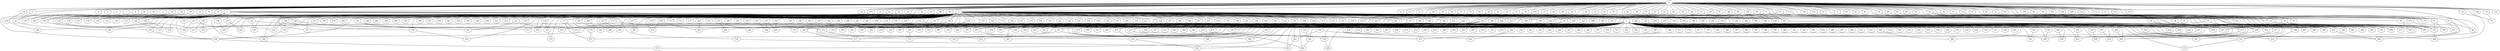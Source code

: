 
graph graphname {
    0 -- 1
0 -- 2
0 -- 3
0 -- 4
0 -- 5
0 -- 6
0 -- 7
0 -- 8
0 -- 9
0 -- 10
0 -- 11
0 -- 12
0 -- 13
0 -- 14
0 -- 15
0 -- 16
0 -- 17
0 -- 18
0 -- 19
0 -- 20
0 -- 21
0 -- 22
0 -- 23
0 -- 24
0 -- 25
0 -- 26
0 -- 27
0 -- 28
0 -- 29
0 -- 30
0 -- 31
0 -- 32
0 -- 33
0 -- 34
0 -- 35
0 -- 36
0 -- 37
0 -- 38
0 -- 39
0 -- 40
0 -- 41
0 -- 42
0 -- 43
0 -- 44
0 -- 45
0 -- 46
0 -- 47
0 -- 48
0 -- 49
0 -- 50
0 -- 51
0 -- 52
0 -- 53
0 -- 54
0 -- 55
0 -- 56
0 -- 57
0 -- 58
0 -- 59
0 -- 60
0 -- 61
0 -- 62
0 -- 63
0 -- 64
0 -- 65
0 -- 66
0 -- 67
0 -- 68
0 -- 69
0 -- 70
0 -- 71
0 -- 72
0 -- 73
0 -- 74
0 -- 75
0 -- 76
0 -- 77
0 -- 78
0 -- 79
0 -- 80
0 -- 81
0 -- 82
0 -- 83
0 -- 84
0 -- 85
0 -- 86
0 -- 87
0 -- 88
0 -- 89
0 -- 90
0 -- 91
0 -- 92
0 -- 93
0 -- 94
0 -- 95
0 -- 96
0 -- 97
0 -- 98
0 -- 99
0 -- 100
0 -- 101
0 -- 102
0 -- 103
0 -- 104
0 -- 105
0 -- 106
0 -- 107
0 -- 108
0 -- 109
0 -- 110
0 -- 111
0 -- 112
0 -- 113
0 -- 114
0 -- 115
0 -- 116
0 -- 117
0 -- 118
0 -- 119
0 -- 120
0 -- 121
0 -- 122
1 -- 128
1 -- 130
1 -- 131
1 -- 132
1 -- 133
1 -- 134
1 -- 129
1 -- 136
1 -- 137
1 -- 138
1 -- 139
1 -- 140
1 -- 141
1 -- 142
1 -- 143
1 -- 135
1 -- 123
1 -- 124
1 -- 125
1 -- 126
1 -- 127
1 -- 245
2 -- 144
2 -- 145
2 -- 146
2 -- 147
2 -- 148
2 -- 149
2 -- 150
2 -- 151
2 -- 152
2 -- 153
2 -- 154
2 -- 155
2 -- 156
2 -- 157
2 -- 158
2 -- 159
2 -- 160
2 -- 161
2 -- 162
2 -- 163
2 -- 164
2 -- 165
2 -- 166
2 -- 167
2 -- 168
2 -- 169
2 -- 170
2 -- 171
2 -- 172
2 -- 173
2 -- 174
2 -- 175
2 -- 176
2 -- 177
2 -- 178
2 -- 179
2 -- 180
2 -- 181
2 -- 182
2 -- 183
2 -- 184
2 -- 185
2 -- 186
2 -- 187
2 -- 188
2 -- 189
2 -- 190
2 -- 191
2 -- 192
2 -- 193
2 -- 194
2 -- 195
2 -- 196
2 -- 197
2 -- 198
2 -- 199
2 -- 200
2 -- 201
2 -- 202
2 -- 203
2 -- 204
2 -- 205
2 -- 206
2 -- 207
2 -- 208
2 -- 209
2 -- 210
2 -- 211
2 -- 212
2 -- 213
2 -- 214
2 -- 215
2 -- 216
2 -- 217
2 -- 218
2 -- 219
2 -- 220
2 -- 221
2 -- 222
2 -- 223
2 -- 224
2 -- 225
2 -- 226
2 -- 227
2 -- 228
2 -- 229
2 -- 230
2 -- 231
2 -- 232
2 -- 233
2 -- 234
2 -- 235
2 -- 236
2 -- 237
2 -- 238
2 -- 239
2 -- 240
2 -- 241
2 -- 242
2 -- 243
2 -- 244
2 -- 245
2 -- 246
2 -- 247
2 -- 248
2 -- 249
2 -- 250
2 -- 251
2 -- 252
2 -- 253
2 -- 254
2 -- 255
2 -- 256
2 -- 257
2 -- 258
2 -- 259
2 -- 260
2 -- 261
2 -- 262
2 -- 263
2 -- 264
2 -- 265
2 -- 266
2 -- 267
2 -- 268
2 -- 269
2 -- 270
2 -- 271
2 -- 272
2 -- 273
2 -- 274
2 -- 275
2 -- 276
2 -- 277
2 -- 278
2 -- 279
2 -- 280
2 -- 281
2 -- 282
2 -- 283
2 -- 284
2 -- 285
2 -- 286
2 -- 287
2 -- 288
2 -- 289
2 -- 290
2 -- 291
2 -- 292
2 -- 293
2 -- 294
2 -- 295
2 -- 296
2 -- 297
2 -- 298
2 -- 299
2 -- 300
2 -- 301
2 -- 302
2 -- 303
2 -- 304
2 -- 305
2 -- 306
2 -- 307
2 -- 308
2 -- 309
2 -- 310
2 -- 311
2 -- 312
2 -- 313
2 -- 314
3 -- 315
3 -- 316
3 -- 317
3 -- 318
3 -- 319
3 -- 320
3 -- 321
3 -- 322
3 -- 323
3 -- 324
3 -- 325
3 -- 326
3 -- 327
3 -- 328
3 -- 329
3 -- 330
3 -- 331
3 -- 332
3 -- 333
3 -- 334
3 -- 335
3 -- 336
3 -- 337
3 -- 338
3 -- 339
3 -- 340
3 -- 341
3 -- 342
3 -- 343
3 -- 344
3 -- 345
3 -- 346
3 -- 347
3 -- 348
3 -- 349
3 -- 350
3 -- 351
3 -- 352
3 -- 353
3 -- 354
3 -- 355
3 -- 356
3 -- 357
3 -- 358
3 -- 359
3 -- 360
3 -- 361
3 -- 362
3 -- 363
3 -- 364
3 -- 365
3 -- 366
3 -- 367
3 -- 368
3 -- 369
3 -- 370
3 -- 371
3 -- 372
3 -- 373
3 -- 374
3 -- 375
3 -- 376
3 -- 377
3 -- 378
3 -- 379
3 -- 380
3 -- 381
3 -- 382
3 -- 383
3 -- 384
3 -- 385
3 -- 386
3 -- 387
3 -- 388
3 -- 389
3 -- 390
3 -- 391
3 -- 392
3 -- 393
3 -- 394
3 -- 395
3 -- 396
3 -- 397
3 -- 398
3 -- 399
3 -- 400
3 -- 401
3 -- 402
3 -- 403
3 -- 404
3 -- 405
3 -- 406
3 -- 407
3 -- 408
3 -- 409
3 -- 410
3 -- 411
3 -- 412
3 -- 413
3 -- 414
3 -- 415
3 -- 416
3 -- 417
3 -- 418
3 -- 419
3 -- 420
3 -- 421
3 -- 422
3 -- 423
3 -- 424
3 -- 425
3 -- 426
3 -- 427
3 -- 428
3 -- 429
3 -- 430
3 -- 431
3 -- 432
3 -- 433
3 -- 434
3 -- 435
3 -- 436
3 -- 437
3 -- 438
3 -- 439
3 -- 440
3 -- 441
3 -- 442
3 -- 443
3 -- 444
3 -- 445
3 -- 446
3 -- 447
3 -- 448
3 -- 449
3 -- 450
3 -- 451
3 -- 452
3 -- 453
3 -- 454
3 -- 455
3 -- 456
3 -- 457
3 -- 458
3 -- 459
3 -- 460
3 -- 461
3 -- 462
3 -- 463
3 -- 464
3 -- 465
3 -- 466
3 -- 467
3 -- 468
3 -- 469
3 -- 470
3 -- 471
3 -- 472
3 -- 473
3 -- 474
3 -- 475
3 -- 476
3 -- 477
3 -- 478
3 -- 479
3 -- 480
3 -- 481
3 -- 482
3 -- 483
3 -- 484
3 -- 485
3 -- 486
3 -- 487
3 -- 488
3 -- 489
3 -- 490
3 -- 491
3 -- 492
3 -- 493
3 -- 494
3 -- 495
3 -- 496
3 -- 497
3 -- 498
3 -- 499
3 -- 102
9 -- 491
12 -- 41
13 -- 25
14 -- 480
14 -- 243
16 -- 388
17 -- 449
17 -- 307
17 -- 490
18 -- 236
18 -- 241
20 -- 148
22 -- 76
22 -- 212
23 -- 77
25 -- 166
28 -- 138
28 -- 178
29 -- 249
30 -- 479
30 -- 129
32 -- 257
34 -- 366
35 -- 498
35 -- 389
35 -- 499
36 -- 298
37 -- 52
38 -- 369
38 -- 392
39 -- 162
42 -- 180
44 -- 199
45 -- 193
46 -- 372
47 -- 54
47 -- 236
47 -- 479
50 -- 205
50 -- 447
50 -- 490
50 -- 351
51 -- 278
52 -- 394
52 -- 217
52 -- 262
54 -- 443
56 -- 492
57 -- 283
57 -- 415
59 -- 443
59 -- 205
60 -- 133
60 -- 326
60 -- 480
61 -- 125
64 -- 399
65 -- 196
66 -- 393
67 -- 245
67 -- 410
67 -- 448
69 -- 260
70 -- 126
71 -- 281
72 -- 345
73 -- 300
73 -- 487
74 -- 75
77 -- 351
77 -- 319
78 -- 266
78 -- 130
78 -- 357
80 -- 203
80 -- 256
80 -- 294
81 -- 204
85 -- 418
85 -- 436
86 -- 152
86 -- 238
86 -- 186
86 -- 307
87 -- 238
87 -- 208
88 -- 459
89 -- 133
91 -- 176
92 -- 466
93 -- 431
93 -- 98
93 -- 433
95 -- 451
95 -- 423
96 -- 485
100 -- 320
103 -- 308
105 -- 253
105 -- 446
105 -- 469
106 -- 280
111 -- 408
113 -- 373
115 -- 417
117 -- 340
118 -- 124
119 -- 360
119 -- 310
121 -- 384
124 -- 264
126 -- 315
127 -- 499
128 -- 483
129 -- 220
130 -- 152
135 -- 242
136 -- 189
137 -- 216
137 -- 366
139 -- 473
140 -- 315
140 -- 274
141 -- 239
141 -- 451
142 -- 163
144 -- 342
147 -- 185
147 -- 286
148 -- 201
151 -- 375
153 -- 366
155 -- 460
155 -- 428
157 -- 318
159 -- 445
160 -- 465
160 -- 214
162 -- 492
165 -- 316
168 -- 216
168 -- 176
168 -- 184
169 -- 474
172 -- 403
173 -- 236
173 -- 312
176 -- 308
177 -- 435
177 -- 457
179 -- 351
182 -- 277
182 -- 494
183 -- 424
184 -- 314
187 -- 458
187 -- 424
188 -- 386
194 -- 355
197 -- 405
199 -- 482
200 -- 382
200 -- 477
201 -- 236
202 -- 465
208 -- 442
211 -- 329
212 -- 471
217 -- 356
218 -- 292
218 -- 252
219 -- 447
223 -- 474
226 -- 380
227 -- 444
227 -- 374
229 -- 248
231 -- 499
232 -- 492
233 -- 287
235 -- 451
235 -- 435
236 -- 379
244 -- 326
244 -- 345
246 -- 367
248 -- 477
249 -- 490
249 -- 263
249 -- 412
251 -- 449
251 -- 257
252 -- 270
253 -- 358
254 -- 310
254 -- 340
265 -- 418
266 -- 475
266 -- 419
267 -- 459
277 -- 320
281 -- 446
283 -- 317
284 -- 425
289 -- 456
289 -- 448
291 -- 321
291 -- 429
295 -- 458
300 -- 449
303 -- 386
306 -- 342
307 -- 437
307 -- 426
312 -- 453
312 -- 332
320 -- 370
321 -- 477
321 -- 486
322 -- 369
333 -- 381
334 -- 415
336 -- 441
336 -- 369
337 -- 450
339 -- 386
351 -- 388
354 -- 431
355 -- 375
356 -- 489
361 -- 391
364 -- 462
372 -- 457
373 -- 450
381 -- 482
384 -- 431
400 -- 484
404 -- 490
410 -- 480
414 -- 448
419 -- 445
425 -- 487
436 -- 481
437 -- 475
440 -- 496
441 -- 483
445 -- 463
474 -- 475

}

